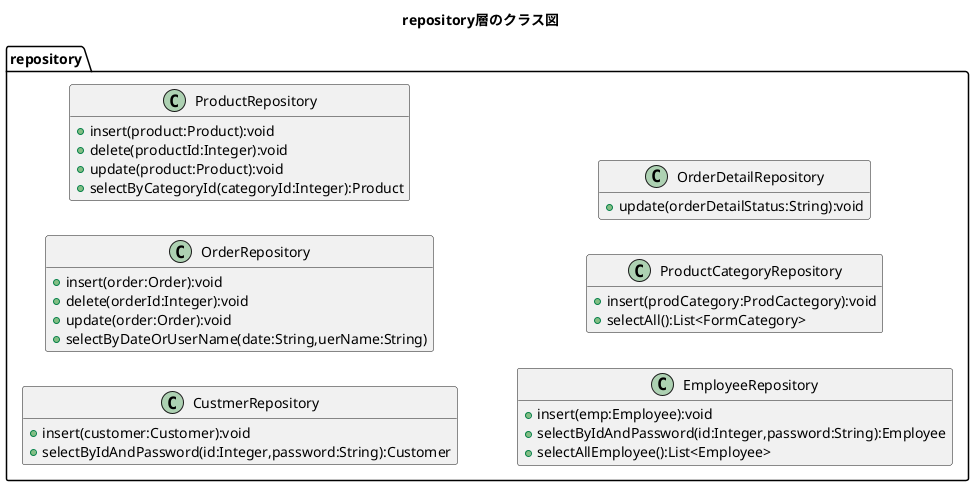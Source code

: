 @startuml
title repository層のクラス図
hide empty members
left to right direction

package repository{
    class CustmerRepository{
        +insert(customer:Customer):void
        +selectByIdAndPassword(id:Integer,password:String):Customer
    }

    class OrderRepository{
        +insert(order:Order):void
        +delete(orderId:Integer):void
        +update(order:Order):void
        +selectByDateOrUserName(date:String,uerName:String)
    }

    class ProductRepository{
        +insert(product:Product):void
        +delete(productId:Integer):void
        +update(product:Product):void
        +selectByCategoryId(categoryId:Integer):Product
    }

    class EmployeeRepository{
        +insert(emp:Employee):void
        +selectByIdAndPassword(id:Integer,password:String):Employee
        +selectAllEmployee():List<Employee>
    }

    class ProductCategoryRepository{
        +insert(prodCategory:ProdCactegory):void
        +selectAll():List<FormCategory>
    }

    class OrderDetailRepository{
        +update(orderDetailStatus:String):void
    }
}
@enduml